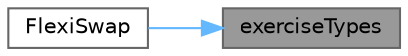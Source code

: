 digraph "exerciseTypes"
{
 // INTERACTIVE_SVG=YES
 // LATEX_PDF_SIZE
  bgcolor="transparent";
  edge [fontname=Helvetica,fontsize=10,labelfontname=Helvetica,labelfontsize=10];
  node [fontname=Helvetica,fontsize=10,shape=box,height=0.2,width=0.4];
  rankdir="RL";
  Node1 [label="exerciseTypes",height=0.2,width=0.4,color="gray40", fillcolor="grey60", style="filled", fontcolor="black",tooltip=" "];
  Node1 -> Node2 [dir="back",color="steelblue1",style="solid"];
  Node2 [label="FlexiSwap",height=0.2,width=0.4,color="grey40", fillcolor="white", style="filled",URL="$classore_1_1data_1_1_flexi_swap.html#ac8f91c96f8e13a7b3c02981c19fa2f76",tooltip=" "];
}
